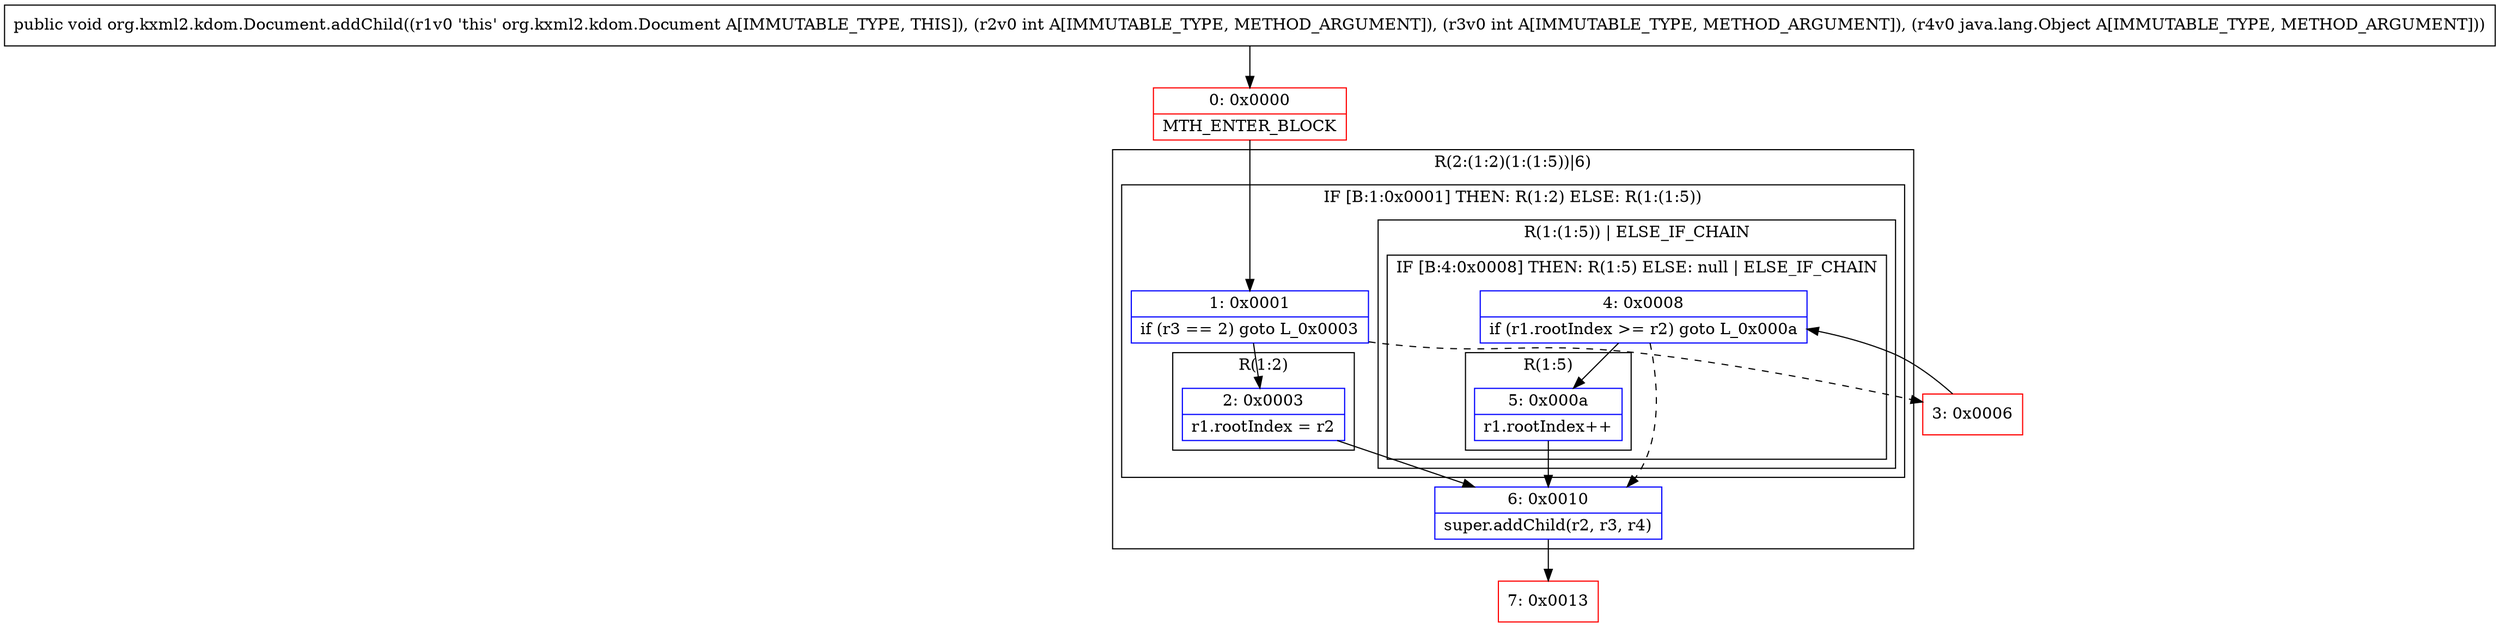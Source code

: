 digraph "CFG fororg.kxml2.kdom.Document.addChild(IILjava\/lang\/Object;)V" {
subgraph cluster_Region_2129006423 {
label = "R(2:(1:2)(1:(1:5))|6)";
node [shape=record,color=blue];
subgraph cluster_IfRegion_693026988 {
label = "IF [B:1:0x0001] THEN: R(1:2) ELSE: R(1:(1:5))";
node [shape=record,color=blue];
Node_1 [shape=record,label="{1\:\ 0x0001|if (r3 == 2) goto L_0x0003\l}"];
subgraph cluster_Region_1701129134 {
label = "R(1:2)";
node [shape=record,color=blue];
Node_2 [shape=record,label="{2\:\ 0x0003|r1.rootIndex = r2\l}"];
}
subgraph cluster_Region_773446524 {
label = "R(1:(1:5)) | ELSE_IF_CHAIN\l";
node [shape=record,color=blue];
subgraph cluster_IfRegion_1623975263 {
label = "IF [B:4:0x0008] THEN: R(1:5) ELSE: null | ELSE_IF_CHAIN\l";
node [shape=record,color=blue];
Node_4 [shape=record,label="{4\:\ 0x0008|if (r1.rootIndex \>= r2) goto L_0x000a\l}"];
subgraph cluster_Region_1071583818 {
label = "R(1:5)";
node [shape=record,color=blue];
Node_5 [shape=record,label="{5\:\ 0x000a|r1.rootIndex++\l}"];
}
}
}
}
Node_6 [shape=record,label="{6\:\ 0x0010|super.addChild(r2, r3, r4)\l}"];
}
Node_0 [shape=record,color=red,label="{0\:\ 0x0000|MTH_ENTER_BLOCK\l}"];
Node_3 [shape=record,color=red,label="{3\:\ 0x0006}"];
Node_7 [shape=record,color=red,label="{7\:\ 0x0013}"];
MethodNode[shape=record,label="{public void org.kxml2.kdom.Document.addChild((r1v0 'this' org.kxml2.kdom.Document A[IMMUTABLE_TYPE, THIS]), (r2v0 int A[IMMUTABLE_TYPE, METHOD_ARGUMENT]), (r3v0 int A[IMMUTABLE_TYPE, METHOD_ARGUMENT]), (r4v0 java.lang.Object A[IMMUTABLE_TYPE, METHOD_ARGUMENT])) }"];
MethodNode -> Node_0;
Node_1 -> Node_2;
Node_1 -> Node_3[style=dashed];
Node_2 -> Node_6;
Node_4 -> Node_5;
Node_4 -> Node_6[style=dashed];
Node_5 -> Node_6;
Node_6 -> Node_7;
Node_0 -> Node_1;
Node_3 -> Node_4;
}


